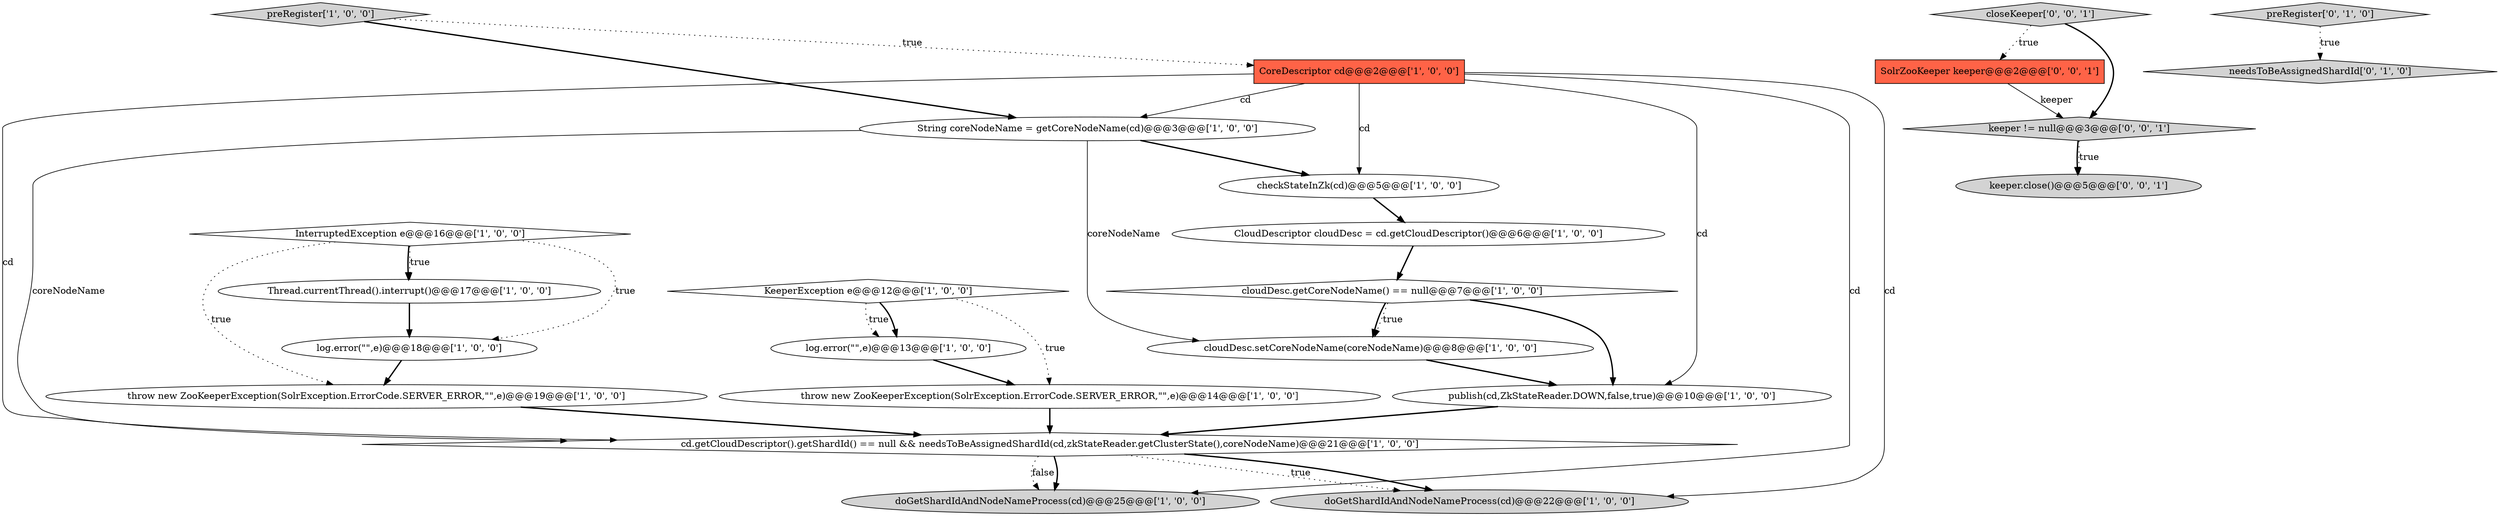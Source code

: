 digraph {
11 [style = filled, label = "CloudDescriptor cloudDesc = cd.getCloudDescriptor()@@@6@@@['1', '0', '0']", fillcolor = white, shape = ellipse image = "AAA0AAABBB1BBB"];
16 [style = filled, label = "KeeperException e@@@12@@@['1', '0', '0']", fillcolor = white, shape = diamond image = "AAA0AAABBB1BBB"];
12 [style = filled, label = "throw new ZooKeeperException(SolrException.ErrorCode.SERVER_ERROR,\"\",e)@@@14@@@['1', '0', '0']", fillcolor = white, shape = ellipse image = "AAA0AAABBB1BBB"];
14 [style = filled, label = "cloudDesc.getCoreNodeName() == null@@@7@@@['1', '0', '0']", fillcolor = white, shape = diamond image = "AAA0AAABBB1BBB"];
13 [style = filled, label = "cd.getCloudDescriptor().getShardId() == null && needsToBeAssignedShardId(cd,zkStateReader.getClusterState(),coreNodeName)@@@21@@@['1', '0', '0']", fillcolor = white, shape = diamond image = "AAA0AAABBB1BBB"];
4 [style = filled, label = "log.error(\"\",e)@@@18@@@['1', '0', '0']", fillcolor = white, shape = ellipse image = "AAA0AAABBB1BBB"];
17 [style = filled, label = "checkStateInZk(cd)@@@5@@@['1', '0', '0']", fillcolor = white, shape = ellipse image = "AAA0AAABBB1BBB"];
2 [style = filled, label = "log.error(\"\",e)@@@13@@@['1', '0', '0']", fillcolor = white, shape = ellipse image = "AAA0AAABBB1BBB"];
21 [style = filled, label = "keeper.close()@@@5@@@['0', '0', '1']", fillcolor = lightgray, shape = ellipse image = "AAA0AAABBB3BBB"];
10 [style = filled, label = "publish(cd,ZkStateReader.DOWN,false,true)@@@10@@@['1', '0', '0']", fillcolor = white, shape = ellipse image = "AAA0AAABBB1BBB"];
9 [style = filled, label = "preRegister['1', '0', '0']", fillcolor = lightgray, shape = diamond image = "AAA0AAABBB1BBB"];
0 [style = filled, label = "InterruptedException e@@@16@@@['1', '0', '0']", fillcolor = white, shape = diamond image = "AAA0AAABBB1BBB"];
20 [style = filled, label = "SolrZooKeeper keeper@@@2@@@['0', '0', '1']", fillcolor = tomato, shape = box image = "AAA0AAABBB3BBB"];
8 [style = filled, label = "cloudDesc.setCoreNodeName(coreNodeName)@@@8@@@['1', '0', '0']", fillcolor = white, shape = ellipse image = "AAA0AAABBB1BBB"];
19 [style = filled, label = "preRegister['0', '1', '0']", fillcolor = lightgray, shape = diamond image = "AAA0AAABBB2BBB"];
3 [style = filled, label = "doGetShardIdAndNodeNameProcess(cd)@@@22@@@['1', '0', '0']", fillcolor = lightgray, shape = ellipse image = "AAA0AAABBB1BBB"];
7 [style = filled, label = "doGetShardIdAndNodeNameProcess(cd)@@@25@@@['1', '0', '0']", fillcolor = lightgray, shape = ellipse image = "AAA0AAABBB1BBB"];
22 [style = filled, label = "closeKeeper['0', '0', '1']", fillcolor = lightgray, shape = diamond image = "AAA0AAABBB3BBB"];
18 [style = filled, label = "needsToBeAssignedShardId['0', '1', '0']", fillcolor = lightgray, shape = diamond image = "AAA0AAABBB2BBB"];
5 [style = filled, label = "Thread.currentThread().interrupt()@@@17@@@['1', '0', '0']", fillcolor = white, shape = ellipse image = "AAA0AAABBB1BBB"];
23 [style = filled, label = "keeper != null@@@3@@@['0', '0', '1']", fillcolor = lightgray, shape = diamond image = "AAA0AAABBB3BBB"];
6 [style = filled, label = "String coreNodeName = getCoreNodeName(cd)@@@3@@@['1', '0', '0']", fillcolor = white, shape = ellipse image = "AAA0AAABBB1BBB"];
15 [style = filled, label = "CoreDescriptor cd@@@2@@@['1', '0', '0']", fillcolor = tomato, shape = box image = "AAA0AAABBB1BBB"];
1 [style = filled, label = "throw new ZooKeeperException(SolrException.ErrorCode.SERVER_ERROR,\"\",e)@@@19@@@['1', '0', '0']", fillcolor = white, shape = ellipse image = "AAA0AAABBB1BBB"];
15->17 [style = solid, label="cd"];
0->1 [style = dotted, label="true"];
15->3 [style = solid, label="cd"];
13->7 [style = bold, label=""];
16->2 [style = dotted, label="true"];
22->20 [style = dotted, label="true"];
14->8 [style = dotted, label="true"];
15->13 [style = solid, label="cd"];
6->17 [style = bold, label=""];
11->14 [style = bold, label=""];
6->13 [style = solid, label="coreNodeName"];
5->4 [style = bold, label=""];
4->1 [style = bold, label=""];
12->13 [style = bold, label=""];
9->6 [style = bold, label=""];
0->5 [style = dotted, label="true"];
16->2 [style = bold, label=""];
15->10 [style = solid, label="cd"];
23->21 [style = bold, label=""];
16->12 [style = dotted, label="true"];
6->8 [style = solid, label="coreNodeName"];
10->13 [style = bold, label=""];
23->21 [style = dotted, label="true"];
14->8 [style = bold, label=""];
13->3 [style = dotted, label="true"];
13->7 [style = dotted, label="false"];
17->11 [style = bold, label=""];
15->7 [style = solid, label="cd"];
20->23 [style = solid, label="keeper"];
15->6 [style = solid, label="cd"];
13->3 [style = bold, label=""];
9->15 [style = dotted, label="true"];
22->23 [style = bold, label=""];
0->4 [style = dotted, label="true"];
0->5 [style = bold, label=""];
14->10 [style = bold, label=""];
8->10 [style = bold, label=""];
2->12 [style = bold, label=""];
1->13 [style = bold, label=""];
19->18 [style = dotted, label="true"];
}

